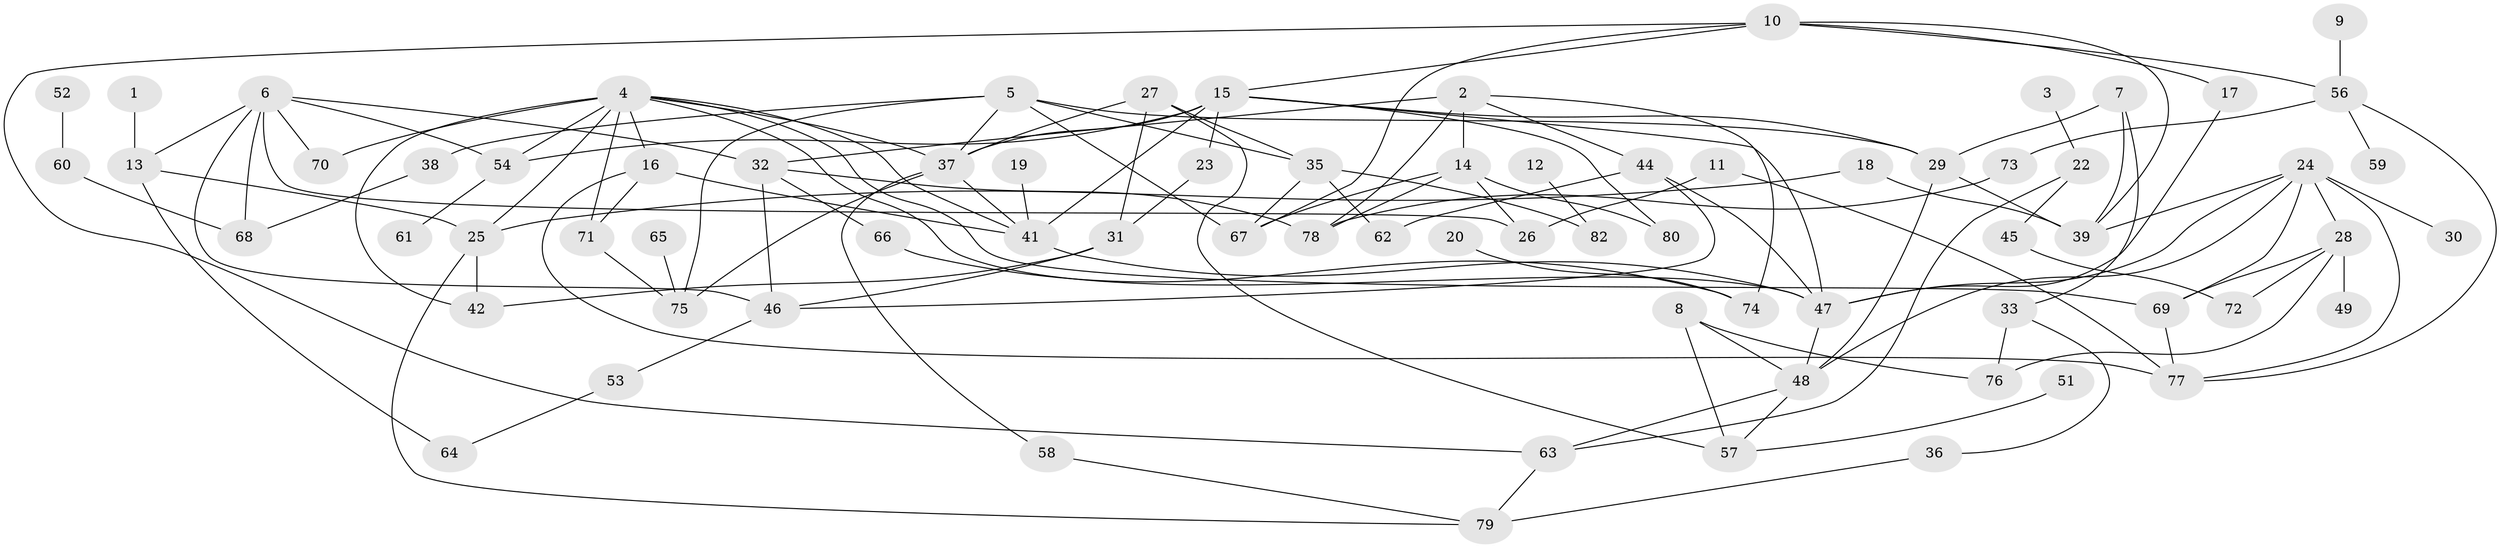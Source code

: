 // original degree distribution, {1: 0.15254237288135594, 5: 0.1016949152542373, 7: 0.00847457627118644, 4: 0.2033898305084746, 3: 0.17796610169491525, 2: 0.2457627118644068, 0: 0.06779661016949153, 6: 0.0423728813559322}
// Generated by graph-tools (version 1.1) at 2025/48/03/04/25 22:48:26]
// undirected, 75 vertices, 128 edges
graph export_dot {
  node [color=gray90,style=filled];
  1;
  2;
  3;
  4;
  5;
  6;
  7;
  8;
  9;
  10;
  11;
  12;
  13;
  14;
  15;
  16;
  17;
  18;
  19;
  20;
  22;
  23;
  24;
  25;
  26;
  27;
  28;
  29;
  30;
  31;
  32;
  33;
  35;
  36;
  37;
  38;
  39;
  41;
  42;
  44;
  45;
  46;
  47;
  48;
  49;
  51;
  52;
  53;
  54;
  56;
  57;
  58;
  59;
  60;
  61;
  62;
  63;
  64;
  65;
  66;
  67;
  68;
  69;
  70;
  71;
  72;
  73;
  74;
  75;
  76;
  77;
  78;
  79;
  80;
  82;
  1 -- 13 [weight=1.0];
  2 -- 14 [weight=1.0];
  2 -- 32 [weight=1.0];
  2 -- 44 [weight=1.0];
  2 -- 74 [weight=1.0];
  2 -- 78 [weight=1.0];
  3 -- 22 [weight=1.0];
  4 -- 16 [weight=1.0];
  4 -- 25 [weight=1.0];
  4 -- 37 [weight=1.0];
  4 -- 41 [weight=1.0];
  4 -- 42 [weight=1.0];
  4 -- 47 [weight=1.0];
  4 -- 54 [weight=1.0];
  4 -- 69 [weight=1.0];
  4 -- 70 [weight=1.0];
  4 -- 71 [weight=1.0];
  5 -- 29 [weight=1.0];
  5 -- 35 [weight=1.0];
  5 -- 37 [weight=1.0];
  5 -- 38 [weight=1.0];
  5 -- 67 [weight=1.0];
  5 -- 75 [weight=1.0];
  6 -- 13 [weight=1.0];
  6 -- 26 [weight=1.0];
  6 -- 32 [weight=1.0];
  6 -- 46 [weight=1.0];
  6 -- 54 [weight=1.0];
  6 -- 68 [weight=1.0];
  6 -- 70 [weight=1.0];
  7 -- 29 [weight=1.0];
  7 -- 33 [weight=1.0];
  7 -- 39 [weight=1.0];
  8 -- 48 [weight=1.0];
  8 -- 57 [weight=1.0];
  8 -- 76 [weight=1.0];
  9 -- 56 [weight=1.0];
  10 -- 15 [weight=1.0];
  10 -- 17 [weight=1.0];
  10 -- 39 [weight=1.0];
  10 -- 56 [weight=1.0];
  10 -- 63 [weight=1.0];
  10 -- 67 [weight=1.0];
  11 -- 26 [weight=1.0];
  11 -- 77 [weight=1.0];
  12 -- 82 [weight=1.0];
  13 -- 25 [weight=1.0];
  13 -- 64 [weight=1.0];
  14 -- 26 [weight=1.0];
  14 -- 67 [weight=1.0];
  14 -- 78 [weight=1.0];
  14 -- 80 [weight=1.0];
  15 -- 23 [weight=1.0];
  15 -- 29 [weight=1.0];
  15 -- 37 [weight=2.0];
  15 -- 41 [weight=1.0];
  15 -- 47 [weight=1.0];
  15 -- 54 [weight=1.0];
  15 -- 80 [weight=1.0];
  16 -- 41 [weight=1.0];
  16 -- 71 [weight=1.0];
  16 -- 77 [weight=1.0];
  17 -- 47 [weight=1.0];
  18 -- 25 [weight=1.0];
  18 -- 39 [weight=2.0];
  19 -- 41 [weight=1.0];
  20 -- 74 [weight=1.0];
  22 -- 45 [weight=1.0];
  22 -- 63 [weight=1.0];
  23 -- 31 [weight=1.0];
  24 -- 28 [weight=1.0];
  24 -- 30 [weight=1.0];
  24 -- 39 [weight=1.0];
  24 -- 47 [weight=1.0];
  24 -- 48 [weight=1.0];
  24 -- 69 [weight=1.0];
  24 -- 77 [weight=1.0];
  25 -- 42 [weight=1.0];
  25 -- 79 [weight=1.0];
  27 -- 31 [weight=1.0];
  27 -- 35 [weight=1.0];
  27 -- 37 [weight=1.0];
  27 -- 57 [weight=1.0];
  28 -- 49 [weight=1.0];
  28 -- 69 [weight=1.0];
  28 -- 72 [weight=1.0];
  28 -- 76 [weight=1.0];
  29 -- 39 [weight=1.0];
  29 -- 48 [weight=1.0];
  31 -- 42 [weight=1.0];
  31 -- 46 [weight=1.0];
  32 -- 46 [weight=1.0];
  32 -- 66 [weight=1.0];
  32 -- 78 [weight=1.0];
  33 -- 36 [weight=1.0];
  33 -- 76 [weight=1.0];
  35 -- 62 [weight=1.0];
  35 -- 67 [weight=1.0];
  35 -- 82 [weight=1.0];
  36 -- 79 [weight=1.0];
  37 -- 41 [weight=1.0];
  37 -- 58 [weight=1.0];
  37 -- 75 [weight=1.0];
  38 -- 68 [weight=1.0];
  41 -- 47 [weight=1.0];
  44 -- 46 [weight=1.0];
  44 -- 47 [weight=1.0];
  44 -- 62 [weight=1.0];
  45 -- 72 [weight=1.0];
  46 -- 53 [weight=1.0];
  47 -- 48 [weight=1.0];
  48 -- 57 [weight=1.0];
  48 -- 63 [weight=1.0];
  51 -- 57 [weight=1.0];
  52 -- 60 [weight=1.0];
  53 -- 64 [weight=1.0];
  54 -- 61 [weight=1.0];
  56 -- 59 [weight=1.0];
  56 -- 73 [weight=1.0];
  56 -- 77 [weight=1.0];
  58 -- 79 [weight=1.0];
  60 -- 68 [weight=1.0];
  63 -- 79 [weight=1.0];
  65 -- 75 [weight=1.0];
  66 -- 74 [weight=1.0];
  69 -- 77 [weight=1.0];
  71 -- 75 [weight=1.0];
  73 -- 78 [weight=1.0];
}
